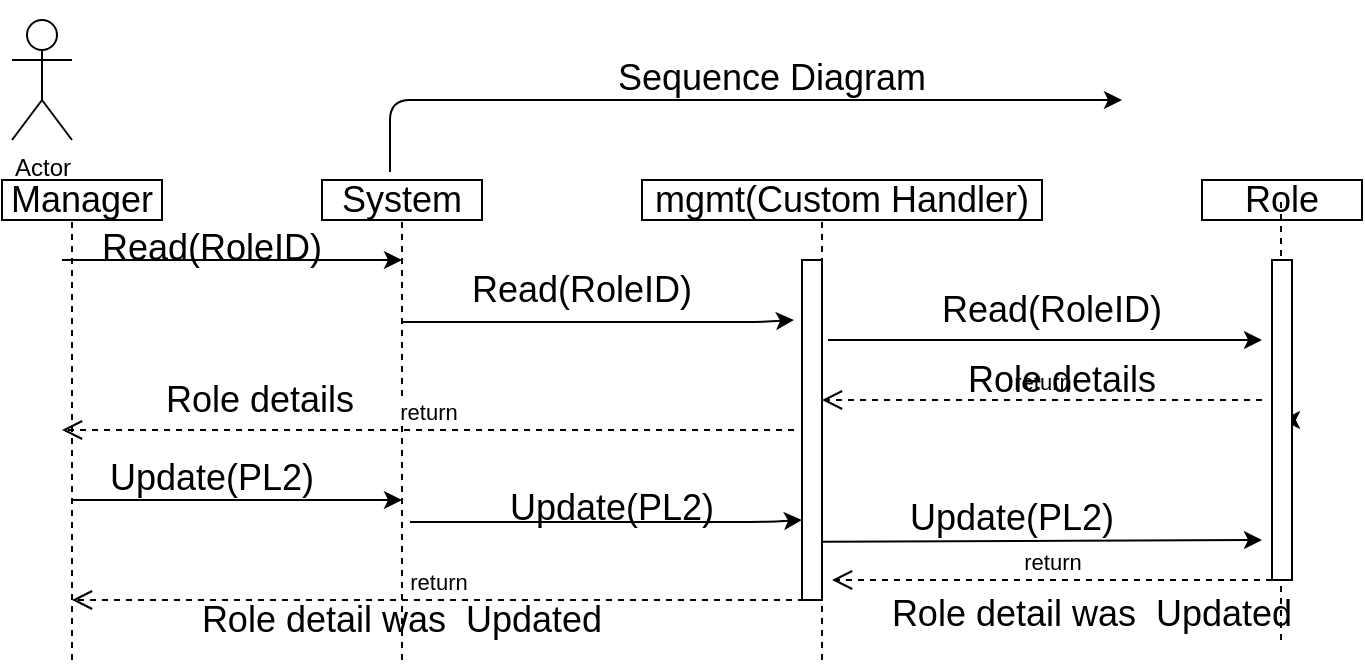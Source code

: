 <mxfile version="14.6.13" type="device"><diagram id="w1VhwfM-5O9SI3httaxK" name="Page-1"><mxGraphModel dx="1092" dy="534" grid="1" gridSize="10" guides="1" tooltips="1" connect="1" arrows="1" fold="1" page="1" pageScale="1" pageWidth="850" pageHeight="1100" math="0" shadow="0"><root><mxCell id="0"/><mxCell id="1" parent="0"/><mxCell id="Rwrrna1_M3nxNz5WYJb1-17" value="Actor" style="shape=umlActor;verticalLabelPosition=bottom;verticalAlign=top;html=1;outlineConnect=0;" parent="1" vertex="1"><mxGeometry x="85" y="80" width="30" height="60" as="geometry"/></mxCell><mxCell id="Rwrrna1_M3nxNz5WYJb1-18" value="&lt;font style=&quot;font-size: 18px&quot;&gt;Manager&lt;/font&gt;" style="rounded=0;whiteSpace=wrap;html=1;" parent="1" vertex="1"><mxGeometry x="80" y="160" width="80" height="20" as="geometry"/></mxCell><mxCell id="Rwrrna1_M3nxNz5WYJb1-22" value="&lt;font style=&quot;font-size: 18px&quot;&gt;System&lt;/font&gt;&lt;span style=&quot;color: rgba(0 , 0 , 0 , 0) ; font-family: monospace ; font-size: 0px&quot;&gt;%3CmxGraphModel%3E%3Croot%3E%3CmxCell%20id%3D%220%22%2F%3E%3CmxCell%20id%3D%221%22%20parent%3D%220%22%2F%3E%3CmxCell%20id%3D%222%22%20value%3D%22%26lt%3Bfont%20style%3D%26quot%3Bfont-size%3A%2018px%26quot%3B%26gt%3BManager%26lt%3B%2Ffont%26gt%3B%22%20style%3D%22rounded%3D0%3BwhiteSpace%3Dwrap%3Bhtml%3D1%3B%22%20vertex%3D%221%22%20parent%3D%221%22%3E%3CmxGeometry%20x%3D%2280%22%20y%3D%22160%22%20width%3D%2280%22%20height%3D%2220%22%20as%3D%22geometry%22%2F%3E%3C%2FmxCell%3E%3C%2Froot%3E%3C%2FmxGraphModel%3E&lt;/span&gt;" style="rounded=0;whiteSpace=wrap;html=1;" parent="1" vertex="1"><mxGeometry x="240" y="160" width="80" height="20" as="geometry"/></mxCell><mxCell id="Rwrrna1_M3nxNz5WYJb1-23" value="&lt;span style=&quot;font-size: 18px&quot;&gt;mgmt(Custom Handler)&lt;/span&gt;" style="rounded=0;whiteSpace=wrap;html=1;" parent="1" vertex="1"><mxGeometry x="400" y="160" width="200" height="20" as="geometry"/></mxCell><mxCell id="Rwrrna1_M3nxNz5WYJb1-25" value="&lt;span style=&quot;font-size: 18px&quot;&gt;Role&lt;/span&gt;" style="rounded=0;whiteSpace=wrap;html=1;" parent="1" vertex="1"><mxGeometry x="680" y="160" width="80" height="20" as="geometry"/></mxCell><mxCell id="Rwrrna1_M3nxNz5WYJb1-26" value="" style="endArrow=none;dashed=1;html=1;" parent="1" edge="1"><mxGeometry width="50" height="50" relative="1" as="geometry"><mxPoint x="115" y="400" as="sourcePoint"/><mxPoint x="115" y="180" as="targetPoint"/></mxGeometry></mxCell><mxCell id="Rwrrna1_M3nxNz5WYJb1-27" value="" style="endArrow=none;dashed=1;html=1;" parent="1" edge="1"><mxGeometry width="50" height="50" relative="1" as="geometry"><mxPoint x="280" y="400" as="sourcePoint"/><mxPoint x="280" y="180" as="targetPoint"/></mxGeometry></mxCell><mxCell id="Rwrrna1_M3nxNz5WYJb1-28" value="" style="endArrow=none;dashed=1;html=1;" parent="1" edge="1"><mxGeometry width="50" height="50" relative="1" as="geometry"><mxPoint x="490" y="400" as="sourcePoint"/><mxPoint x="490" y="180" as="targetPoint"/></mxGeometry></mxCell><mxCell id="Rwrrna1_M3nxNz5WYJb1-29" value="" style="endArrow=none;dashed=1;html=1;" parent="1" edge="1"><mxGeometry width="50" height="50" relative="1" as="geometry"><mxPoint x="719.5" y="390" as="sourcePoint"/><mxPoint x="719.5" y="170" as="targetPoint"/></mxGeometry></mxCell><mxCell id="Rwrrna1_M3nxNz5WYJb1-30" value="" style="endArrow=classic;html=1;" parent="1" edge="1"><mxGeometry width="50" height="50" relative="1" as="geometry"><mxPoint x="110" y="200" as="sourcePoint"/><mxPoint x="280" y="200" as="targetPoint"/></mxGeometry></mxCell><mxCell id="Rwrrna1_M3nxNz5WYJb1-31" value="" style="endArrow=classic;html=1;" parent="1" edge="1"><mxGeometry width="50" height="50" relative="1" as="geometry"><mxPoint x="493" y="240" as="sourcePoint"/><mxPoint x="710" y="240" as="targetPoint"/><Array as="points"><mxPoint x="540" y="240"/></Array></mxGeometry></mxCell><mxCell id="Rwrrna1_M3nxNz5WYJb1-32" value="" style="endArrow=classic;html=1;entryX=-0.4;entryY=0.217;entryDx=0;entryDy=0;entryPerimeter=0;" parent="1" edge="1"><mxGeometry width="50" height="50" relative="1" as="geometry"><mxPoint x="280" y="230.94" as="sourcePoint"/><mxPoint x="476" y="230.0" as="targetPoint"/><Array as="points"><mxPoint x="460" y="230.94"/></Array></mxGeometry></mxCell><mxCell id="Rwrrna1_M3nxNz5WYJb1-35" style="edgeStyle=orthogonalEdgeStyle;rounded=0;orthogonalLoop=1;jettySize=auto;html=1;exitX=1;exitY=0.5;exitDx=0;exitDy=0;" parent="1" source="Rwrrna1_M3nxNz5WYJb1-34" edge="1"><mxGeometry relative="1" as="geometry"><mxPoint x="720" y="280" as="targetPoint"/></mxGeometry></mxCell><mxCell id="Rwrrna1_M3nxNz5WYJb1-34" value="" style="rounded=0;whiteSpace=wrap;html=1;" parent="1" vertex="1"><mxGeometry x="715" y="200" width="10" height="160" as="geometry"/></mxCell><mxCell id="Rwrrna1_M3nxNz5WYJb1-36" value="return" style="html=1;verticalAlign=bottom;endArrow=open;dashed=1;endSize=8;" parent="1" edge="1"><mxGeometry relative="1" as="geometry"><mxPoint x="476" y="285" as="sourcePoint"/><mxPoint x="110" y="285" as="targetPoint"/><Array as="points"/></mxGeometry></mxCell><mxCell id="Rwrrna1_M3nxNz5WYJb1-37" value="return" style="html=1;verticalAlign=bottom;endArrow=open;dashed=1;endSize=8;" parent="1" edge="1"><mxGeometry relative="1" as="geometry"><mxPoint x="710" y="270" as="sourcePoint"/><mxPoint x="490" y="270" as="targetPoint"/></mxGeometry></mxCell><mxCell id="Rwrrna1_M3nxNz5WYJb1-38" value="" style="html=1;points=[];perimeter=orthogonalPerimeter;" parent="1" vertex="1"><mxGeometry x="480" y="200" width="10" height="170" as="geometry"/></mxCell><mxCell id="Rwrrna1_M3nxNz5WYJb1-43" value="&lt;br&gt;&lt;br&gt;&lt;span style=&quot;font-family: &amp;#34;helvetica&amp;#34; ; font-size: 18px&quot;&gt;Read(RoleID)&lt;/span&gt;" style="text;html=1;strokeColor=none;fillColor=none;align=center;verticalAlign=middle;whiteSpace=wrap;rounded=0;" parent="1" vertex="1"><mxGeometry x="130" y="150" width="110" height="60" as="geometry"/></mxCell><mxCell id="Rwrrna1_M3nxNz5WYJb1-48" value="" style="edgeStyle=segmentEdgeStyle;endArrow=classic;html=1;" parent="1" edge="1"><mxGeometry width="50" height="50" relative="1" as="geometry"><mxPoint x="274" y="156" as="sourcePoint"/><mxPoint x="640" y="120" as="targetPoint"/><Array as="points"><mxPoint x="274" y="120"/><mxPoint x="630" y="120"/></Array></mxGeometry></mxCell><mxCell id="Rwrrna1_M3nxNz5WYJb1-49" value="&lt;span style=&quot;font-family: &amp;#34;helvetica&amp;#34; ; font-size: 18px&quot;&gt;Read(RoleID)&lt;/span&gt;" style="text;html=1;strokeColor=none;fillColor=none;align=center;verticalAlign=middle;whiteSpace=wrap;rounded=0;" parent="1" vertex="1"><mxGeometry x="315" y="190" width="110" height="50" as="geometry"/></mxCell><mxCell id="Rwrrna1_M3nxNz5WYJb1-50" value="&lt;span style=&quot;font-family: &amp;#34;helvetica&amp;#34; ; font-size: 18px&quot;&gt;Read(RoleID)&lt;/span&gt;" style="text;html=1;strokeColor=none;fillColor=none;align=center;verticalAlign=middle;whiteSpace=wrap;rounded=0;" parent="1" vertex="1"><mxGeometry x="550" y="200" width="110" height="50" as="geometry"/></mxCell><mxCell id="Rwrrna1_M3nxNz5WYJb1-51" value="&lt;br&gt;&lt;br&gt;&lt;span style=&quot;font-family: &amp;#34;helvetica&amp;#34; ; font-size: 18px&quot;&gt;Sequence Diagram&lt;/span&gt;" style="text;html=1;strokeColor=none;fillColor=none;align=center;verticalAlign=middle;whiteSpace=wrap;rounded=0;" parent="1" vertex="1"><mxGeometry x="380" y="70" width="170" height="50" as="geometry"/></mxCell><mxCell id="Rwrrna1_M3nxNz5WYJb1-52" value="&lt;span style=&quot;font-family: &amp;#34;helvetica&amp;#34; ; font-size: 18px&quot;&gt;Role details&lt;/span&gt;" style="text;html=1;strokeColor=none;fillColor=none;align=center;verticalAlign=middle;whiteSpace=wrap;rounded=0;" parent="1" vertex="1"><mxGeometry x="139" y="250" width="140" height="40" as="geometry"/></mxCell><mxCell id="Rwrrna1_M3nxNz5WYJb1-53" value="&lt;span style=&quot;font-family: &amp;#34;helvetica&amp;#34; ; font-size: 18px&quot;&gt;Role details&lt;/span&gt;" style="text;html=1;strokeColor=none;fillColor=none;align=center;verticalAlign=middle;whiteSpace=wrap;rounded=0;" parent="1" vertex="1"><mxGeometry x="530" y="250" width="160" height="20" as="geometry"/></mxCell><mxCell id="nsGGQn6Xb-0vSvznHEg8-1" value="" style="endArrow=classic;html=1;" parent="1" edge="1"><mxGeometry width="50" height="50" relative="1" as="geometry"><mxPoint x="115" y="320" as="sourcePoint"/><mxPoint x="280" y="320" as="targetPoint"/></mxGeometry></mxCell><mxCell id="nsGGQn6Xb-0vSvznHEg8-2" value="" style="endArrow=classic;html=1;entryX=-0.4;entryY=0.217;entryDx=0;entryDy=0;entryPerimeter=0;" parent="1" edge="1"><mxGeometry width="50" height="50" relative="1" as="geometry"><mxPoint x="284" y="330.94" as="sourcePoint"/><mxPoint x="480" y="330" as="targetPoint"/><Array as="points"><mxPoint x="464" y="330.94"/></Array></mxGeometry></mxCell><mxCell id="nsGGQn6Xb-0vSvznHEg8-4" value="" style="endArrow=classic;html=1;exitX=1;exitY=0.829;exitDx=0;exitDy=0;exitPerimeter=0;" parent="1" source="Rwrrna1_M3nxNz5WYJb1-38" edge="1"><mxGeometry width="50" height="50" relative="1" as="geometry"><mxPoint x="503" y="250" as="sourcePoint"/><mxPoint x="710" y="340" as="targetPoint"/><Array as="points"/></mxGeometry></mxCell><mxCell id="nsGGQn6Xb-0vSvznHEg8-5" value="return" style="html=1;verticalAlign=bottom;endArrow=open;dashed=1;endSize=8;" parent="1" edge="1"><mxGeometry relative="1" as="geometry"><mxPoint x="715" y="360" as="sourcePoint"/><mxPoint x="495" y="360" as="targetPoint"/></mxGeometry></mxCell><mxCell id="nsGGQn6Xb-0vSvznHEg8-6" value="return" style="html=1;verticalAlign=bottom;endArrow=open;dashed=1;endSize=8;" parent="1" edge="1"><mxGeometry relative="1" as="geometry"><mxPoint x="481" y="370" as="sourcePoint"/><mxPoint x="115" y="370" as="targetPoint"/><Array as="points"/></mxGeometry></mxCell><mxCell id="nsGGQn6Xb-0vSvznHEg8-7" value="&lt;br&gt;&lt;br&gt;&lt;span style=&quot;font-family: &amp;#34;helvetica&amp;#34; ; font-size: 18px&quot;&gt;Update(PL2)&lt;/span&gt;" style="text;html=1;strokeColor=none;fillColor=none;align=center;verticalAlign=middle;whiteSpace=wrap;rounded=0;" parent="1" vertex="1"><mxGeometry x="130" y="270" width="110" height="50" as="geometry"/></mxCell><mxCell id="nsGGQn6Xb-0vSvznHEg8-8" value="&lt;br&gt;&lt;br&gt;&lt;span style=&quot;font-family: &amp;#34;helvetica&amp;#34; ; font-size: 18px&quot;&gt;Update(PL2)&lt;/span&gt;" style="text;html=1;strokeColor=none;fillColor=none;align=center;verticalAlign=middle;whiteSpace=wrap;rounded=0;" parent="1" vertex="1"><mxGeometry x="330" y="280" width="110" height="60" as="geometry"/></mxCell><mxCell id="nsGGQn6Xb-0vSvznHEg8-9" value="&lt;br&gt;&lt;br&gt;&lt;span style=&quot;font-family: &amp;#34;helvetica&amp;#34; ; font-size: 18px&quot;&gt;Update(PL2)&lt;/span&gt;" style="text;html=1;strokeColor=none;fillColor=none;align=center;verticalAlign=middle;whiteSpace=wrap;rounded=0;" parent="1" vertex="1"><mxGeometry x="530" y="290" width="110" height="50" as="geometry"/></mxCell><mxCell id="nsGGQn6Xb-0vSvznHEg8-10" value="&lt;br&gt;&lt;span style=&quot;font-family: &amp;#34;helvetica&amp;#34; ; font-size: 18px&quot;&gt;Role detail was&amp;nbsp; Updated&lt;/span&gt;" style="text;html=1;strokeColor=none;fillColor=none;align=center;verticalAlign=middle;whiteSpace=wrap;rounded=0;" parent="1" vertex="1"><mxGeometry x="490" y="350" width="270" height="40" as="geometry"/></mxCell><mxCell id="nsGGQn6Xb-0vSvznHEg8-11" value="&lt;span style=&quot;font-family: &amp;#34;helvetica&amp;#34; ; font-size: 18px&quot;&gt;Role detail was&amp;nbsp; Updated&lt;/span&gt;" style="text;html=1;strokeColor=none;fillColor=none;align=center;verticalAlign=middle;whiteSpace=wrap;rounded=0;" parent="1" vertex="1"><mxGeometry x="155" y="360" width="250" height="40" as="geometry"/></mxCell></root></mxGraphModel></diagram></mxfile>